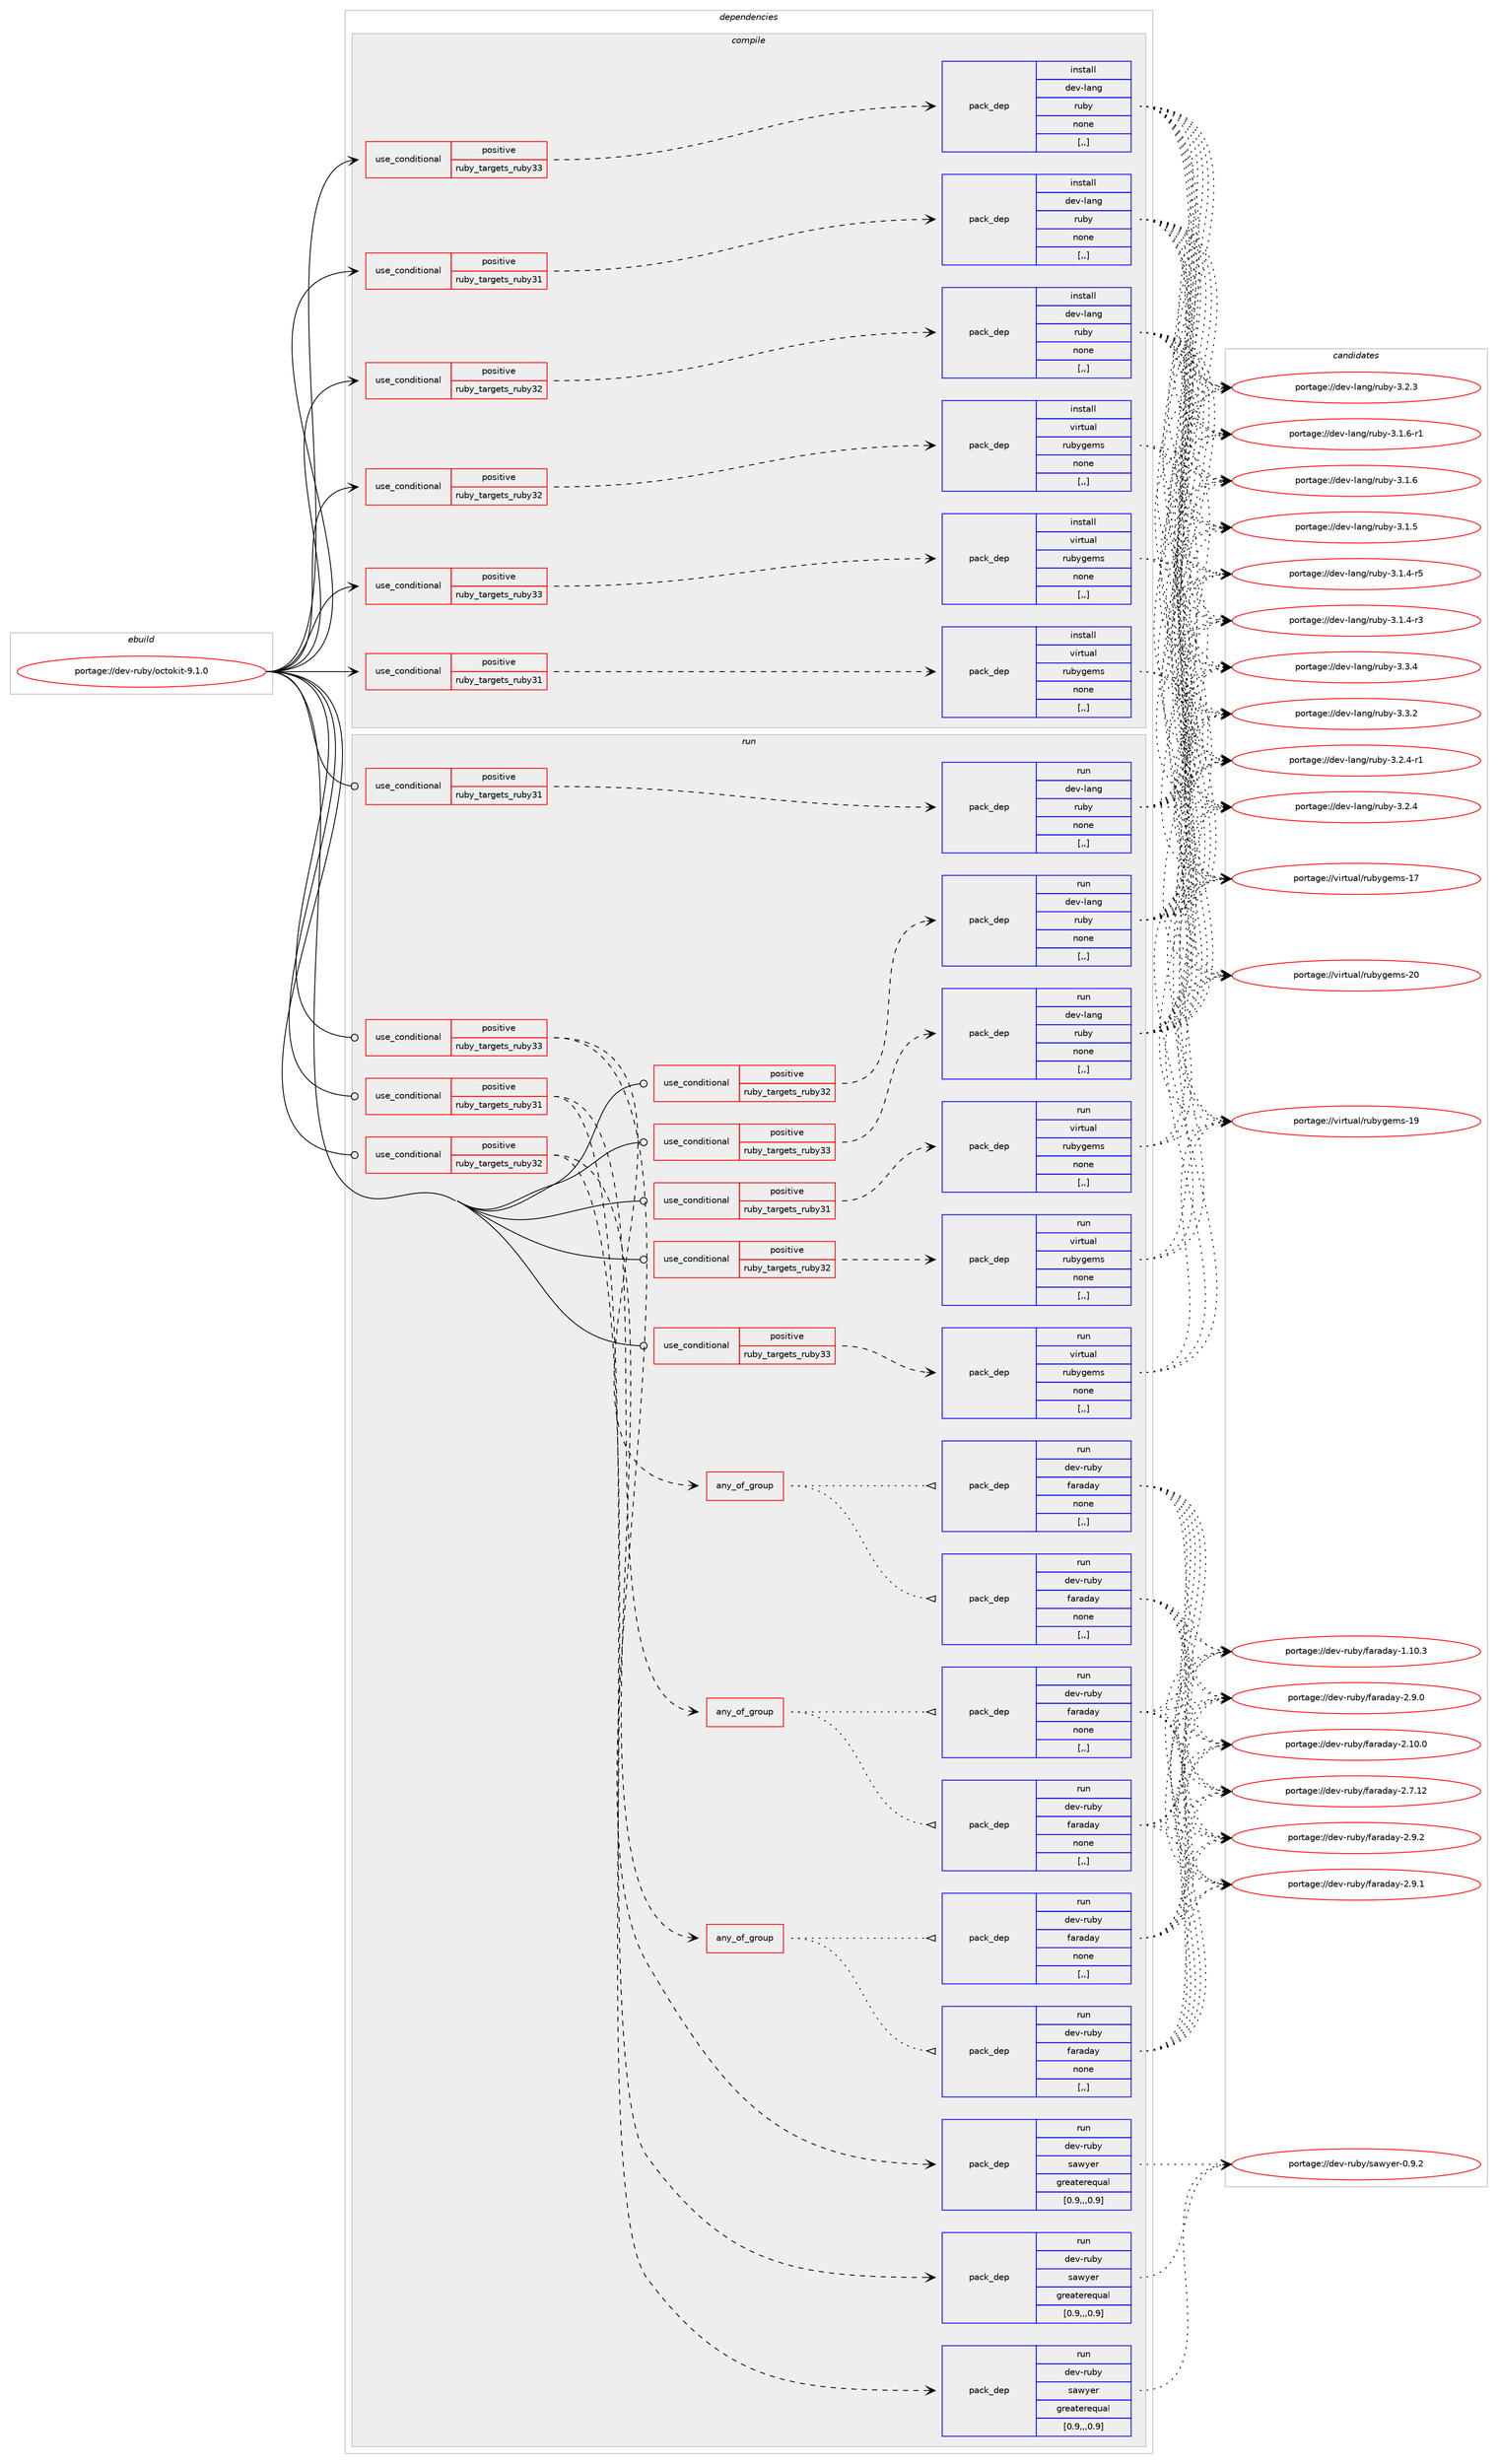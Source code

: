digraph prolog {

# *************
# Graph options
# *************

newrank=true;
concentrate=true;
compound=true;
graph [rankdir=LR,fontname=Helvetica,fontsize=10,ranksep=1.5];#, ranksep=2.5, nodesep=0.2];
edge  [arrowhead=vee];
node  [fontname=Helvetica,fontsize=10];

# **********
# The ebuild
# **********

subgraph cluster_leftcol {
color=gray;
label=<<i>ebuild</i>>;
id [label="portage://dev-ruby/octokit-9.1.0", color=red, width=4, href="../dev-ruby/octokit-9.1.0.svg"];
}

# ****************
# The dependencies
# ****************

subgraph cluster_midcol {
color=gray;
label=<<i>dependencies</i>>;
subgraph cluster_compile {
fillcolor="#eeeeee";
style=filled;
label=<<i>compile</i>>;
subgraph cond51924 {
dependency192653 [label=<<TABLE BORDER="0" CELLBORDER="1" CELLSPACING="0" CELLPADDING="4"><TR><TD ROWSPAN="3" CELLPADDING="10">use_conditional</TD></TR><TR><TD>positive</TD></TR><TR><TD>ruby_targets_ruby31</TD></TR></TABLE>>, shape=none, color=red];
subgraph pack139381 {
dependency192654 [label=<<TABLE BORDER="0" CELLBORDER="1" CELLSPACING="0" CELLPADDING="4" WIDTH="220"><TR><TD ROWSPAN="6" CELLPADDING="30">pack_dep</TD></TR><TR><TD WIDTH="110">install</TD></TR><TR><TD>dev-lang</TD></TR><TR><TD>ruby</TD></TR><TR><TD>none</TD></TR><TR><TD>[,,]</TD></TR></TABLE>>, shape=none, color=blue];
}
dependency192653:e -> dependency192654:w [weight=20,style="dashed",arrowhead="vee"];
}
id:e -> dependency192653:w [weight=20,style="solid",arrowhead="vee"];
subgraph cond51925 {
dependency192655 [label=<<TABLE BORDER="0" CELLBORDER="1" CELLSPACING="0" CELLPADDING="4"><TR><TD ROWSPAN="3" CELLPADDING="10">use_conditional</TD></TR><TR><TD>positive</TD></TR><TR><TD>ruby_targets_ruby31</TD></TR></TABLE>>, shape=none, color=red];
subgraph pack139382 {
dependency192656 [label=<<TABLE BORDER="0" CELLBORDER="1" CELLSPACING="0" CELLPADDING="4" WIDTH="220"><TR><TD ROWSPAN="6" CELLPADDING="30">pack_dep</TD></TR><TR><TD WIDTH="110">install</TD></TR><TR><TD>virtual</TD></TR><TR><TD>rubygems</TD></TR><TR><TD>none</TD></TR><TR><TD>[,,]</TD></TR></TABLE>>, shape=none, color=blue];
}
dependency192655:e -> dependency192656:w [weight=20,style="dashed",arrowhead="vee"];
}
id:e -> dependency192655:w [weight=20,style="solid",arrowhead="vee"];
subgraph cond51926 {
dependency192657 [label=<<TABLE BORDER="0" CELLBORDER="1" CELLSPACING="0" CELLPADDING="4"><TR><TD ROWSPAN="3" CELLPADDING="10">use_conditional</TD></TR><TR><TD>positive</TD></TR><TR><TD>ruby_targets_ruby32</TD></TR></TABLE>>, shape=none, color=red];
subgraph pack139383 {
dependency192658 [label=<<TABLE BORDER="0" CELLBORDER="1" CELLSPACING="0" CELLPADDING="4" WIDTH="220"><TR><TD ROWSPAN="6" CELLPADDING="30">pack_dep</TD></TR><TR><TD WIDTH="110">install</TD></TR><TR><TD>dev-lang</TD></TR><TR><TD>ruby</TD></TR><TR><TD>none</TD></TR><TR><TD>[,,]</TD></TR></TABLE>>, shape=none, color=blue];
}
dependency192657:e -> dependency192658:w [weight=20,style="dashed",arrowhead="vee"];
}
id:e -> dependency192657:w [weight=20,style="solid",arrowhead="vee"];
subgraph cond51927 {
dependency192659 [label=<<TABLE BORDER="0" CELLBORDER="1" CELLSPACING="0" CELLPADDING="4"><TR><TD ROWSPAN="3" CELLPADDING="10">use_conditional</TD></TR><TR><TD>positive</TD></TR><TR><TD>ruby_targets_ruby32</TD></TR></TABLE>>, shape=none, color=red];
subgraph pack139384 {
dependency192660 [label=<<TABLE BORDER="0" CELLBORDER="1" CELLSPACING="0" CELLPADDING="4" WIDTH="220"><TR><TD ROWSPAN="6" CELLPADDING="30">pack_dep</TD></TR><TR><TD WIDTH="110">install</TD></TR><TR><TD>virtual</TD></TR><TR><TD>rubygems</TD></TR><TR><TD>none</TD></TR><TR><TD>[,,]</TD></TR></TABLE>>, shape=none, color=blue];
}
dependency192659:e -> dependency192660:w [weight=20,style="dashed",arrowhead="vee"];
}
id:e -> dependency192659:w [weight=20,style="solid",arrowhead="vee"];
subgraph cond51928 {
dependency192661 [label=<<TABLE BORDER="0" CELLBORDER="1" CELLSPACING="0" CELLPADDING="4"><TR><TD ROWSPAN="3" CELLPADDING="10">use_conditional</TD></TR><TR><TD>positive</TD></TR><TR><TD>ruby_targets_ruby33</TD></TR></TABLE>>, shape=none, color=red];
subgraph pack139385 {
dependency192662 [label=<<TABLE BORDER="0" CELLBORDER="1" CELLSPACING="0" CELLPADDING="4" WIDTH="220"><TR><TD ROWSPAN="6" CELLPADDING="30">pack_dep</TD></TR><TR><TD WIDTH="110">install</TD></TR><TR><TD>dev-lang</TD></TR><TR><TD>ruby</TD></TR><TR><TD>none</TD></TR><TR><TD>[,,]</TD></TR></TABLE>>, shape=none, color=blue];
}
dependency192661:e -> dependency192662:w [weight=20,style="dashed",arrowhead="vee"];
}
id:e -> dependency192661:w [weight=20,style="solid",arrowhead="vee"];
subgraph cond51929 {
dependency192663 [label=<<TABLE BORDER="0" CELLBORDER="1" CELLSPACING="0" CELLPADDING="4"><TR><TD ROWSPAN="3" CELLPADDING="10">use_conditional</TD></TR><TR><TD>positive</TD></TR><TR><TD>ruby_targets_ruby33</TD></TR></TABLE>>, shape=none, color=red];
subgraph pack139386 {
dependency192664 [label=<<TABLE BORDER="0" CELLBORDER="1" CELLSPACING="0" CELLPADDING="4" WIDTH="220"><TR><TD ROWSPAN="6" CELLPADDING="30">pack_dep</TD></TR><TR><TD WIDTH="110">install</TD></TR><TR><TD>virtual</TD></TR><TR><TD>rubygems</TD></TR><TR><TD>none</TD></TR><TR><TD>[,,]</TD></TR></TABLE>>, shape=none, color=blue];
}
dependency192663:e -> dependency192664:w [weight=20,style="dashed",arrowhead="vee"];
}
id:e -> dependency192663:w [weight=20,style="solid",arrowhead="vee"];
}
subgraph cluster_compileandrun {
fillcolor="#eeeeee";
style=filled;
label=<<i>compile and run</i>>;
}
subgraph cluster_run {
fillcolor="#eeeeee";
style=filled;
label=<<i>run</i>>;
subgraph cond51930 {
dependency192665 [label=<<TABLE BORDER="0" CELLBORDER="1" CELLSPACING="0" CELLPADDING="4"><TR><TD ROWSPAN="3" CELLPADDING="10">use_conditional</TD></TR><TR><TD>positive</TD></TR><TR><TD>ruby_targets_ruby31</TD></TR></TABLE>>, shape=none, color=red];
subgraph any1198 {
dependency192666 [label=<<TABLE BORDER="0" CELLBORDER="1" CELLSPACING="0" CELLPADDING="4"><TR><TD CELLPADDING="10">any_of_group</TD></TR></TABLE>>, shape=none, color=red];subgraph pack139387 {
dependency192667 [label=<<TABLE BORDER="0" CELLBORDER="1" CELLSPACING="0" CELLPADDING="4" WIDTH="220"><TR><TD ROWSPAN="6" CELLPADDING="30">pack_dep</TD></TR><TR><TD WIDTH="110">run</TD></TR><TR><TD>dev-ruby</TD></TR><TR><TD>faraday</TD></TR><TR><TD>none</TD></TR><TR><TD>[,,]</TD></TR></TABLE>>, shape=none, color=blue];
}
dependency192666:e -> dependency192667:w [weight=20,style="dotted",arrowhead="oinv"];
subgraph pack139388 {
dependency192668 [label=<<TABLE BORDER="0" CELLBORDER="1" CELLSPACING="0" CELLPADDING="4" WIDTH="220"><TR><TD ROWSPAN="6" CELLPADDING="30">pack_dep</TD></TR><TR><TD WIDTH="110">run</TD></TR><TR><TD>dev-ruby</TD></TR><TR><TD>faraday</TD></TR><TR><TD>none</TD></TR><TR><TD>[,,]</TD></TR></TABLE>>, shape=none, color=blue];
}
dependency192666:e -> dependency192668:w [weight=20,style="dotted",arrowhead="oinv"];
}
dependency192665:e -> dependency192666:w [weight=20,style="dashed",arrowhead="vee"];
subgraph pack139389 {
dependency192669 [label=<<TABLE BORDER="0" CELLBORDER="1" CELLSPACING="0" CELLPADDING="4" WIDTH="220"><TR><TD ROWSPAN="6" CELLPADDING="30">pack_dep</TD></TR><TR><TD WIDTH="110">run</TD></TR><TR><TD>dev-ruby</TD></TR><TR><TD>sawyer</TD></TR><TR><TD>greaterequal</TD></TR><TR><TD>[0.9,,,0.9]</TD></TR></TABLE>>, shape=none, color=blue];
}
dependency192665:e -> dependency192669:w [weight=20,style="dashed",arrowhead="vee"];
}
id:e -> dependency192665:w [weight=20,style="solid",arrowhead="odot"];
subgraph cond51931 {
dependency192670 [label=<<TABLE BORDER="0" CELLBORDER="1" CELLSPACING="0" CELLPADDING="4"><TR><TD ROWSPAN="3" CELLPADDING="10">use_conditional</TD></TR><TR><TD>positive</TD></TR><TR><TD>ruby_targets_ruby31</TD></TR></TABLE>>, shape=none, color=red];
subgraph pack139390 {
dependency192671 [label=<<TABLE BORDER="0" CELLBORDER="1" CELLSPACING="0" CELLPADDING="4" WIDTH="220"><TR><TD ROWSPAN="6" CELLPADDING="30">pack_dep</TD></TR><TR><TD WIDTH="110">run</TD></TR><TR><TD>dev-lang</TD></TR><TR><TD>ruby</TD></TR><TR><TD>none</TD></TR><TR><TD>[,,]</TD></TR></TABLE>>, shape=none, color=blue];
}
dependency192670:e -> dependency192671:w [weight=20,style="dashed",arrowhead="vee"];
}
id:e -> dependency192670:w [weight=20,style="solid",arrowhead="odot"];
subgraph cond51932 {
dependency192672 [label=<<TABLE BORDER="0" CELLBORDER="1" CELLSPACING="0" CELLPADDING="4"><TR><TD ROWSPAN="3" CELLPADDING="10">use_conditional</TD></TR><TR><TD>positive</TD></TR><TR><TD>ruby_targets_ruby31</TD></TR></TABLE>>, shape=none, color=red];
subgraph pack139391 {
dependency192673 [label=<<TABLE BORDER="0" CELLBORDER="1" CELLSPACING="0" CELLPADDING="4" WIDTH="220"><TR><TD ROWSPAN="6" CELLPADDING="30">pack_dep</TD></TR><TR><TD WIDTH="110">run</TD></TR><TR><TD>virtual</TD></TR><TR><TD>rubygems</TD></TR><TR><TD>none</TD></TR><TR><TD>[,,]</TD></TR></TABLE>>, shape=none, color=blue];
}
dependency192672:e -> dependency192673:w [weight=20,style="dashed",arrowhead="vee"];
}
id:e -> dependency192672:w [weight=20,style="solid",arrowhead="odot"];
subgraph cond51933 {
dependency192674 [label=<<TABLE BORDER="0" CELLBORDER="1" CELLSPACING="0" CELLPADDING="4"><TR><TD ROWSPAN="3" CELLPADDING="10">use_conditional</TD></TR><TR><TD>positive</TD></TR><TR><TD>ruby_targets_ruby32</TD></TR></TABLE>>, shape=none, color=red];
subgraph any1199 {
dependency192675 [label=<<TABLE BORDER="0" CELLBORDER="1" CELLSPACING="0" CELLPADDING="4"><TR><TD CELLPADDING="10">any_of_group</TD></TR></TABLE>>, shape=none, color=red];subgraph pack139392 {
dependency192676 [label=<<TABLE BORDER="0" CELLBORDER="1" CELLSPACING="0" CELLPADDING="4" WIDTH="220"><TR><TD ROWSPAN="6" CELLPADDING="30">pack_dep</TD></TR><TR><TD WIDTH="110">run</TD></TR><TR><TD>dev-ruby</TD></TR><TR><TD>faraday</TD></TR><TR><TD>none</TD></TR><TR><TD>[,,]</TD></TR></TABLE>>, shape=none, color=blue];
}
dependency192675:e -> dependency192676:w [weight=20,style="dotted",arrowhead="oinv"];
subgraph pack139393 {
dependency192677 [label=<<TABLE BORDER="0" CELLBORDER="1" CELLSPACING="0" CELLPADDING="4" WIDTH="220"><TR><TD ROWSPAN="6" CELLPADDING="30">pack_dep</TD></TR><TR><TD WIDTH="110">run</TD></TR><TR><TD>dev-ruby</TD></TR><TR><TD>faraday</TD></TR><TR><TD>none</TD></TR><TR><TD>[,,]</TD></TR></TABLE>>, shape=none, color=blue];
}
dependency192675:e -> dependency192677:w [weight=20,style="dotted",arrowhead="oinv"];
}
dependency192674:e -> dependency192675:w [weight=20,style="dashed",arrowhead="vee"];
subgraph pack139394 {
dependency192678 [label=<<TABLE BORDER="0" CELLBORDER="1" CELLSPACING="0" CELLPADDING="4" WIDTH="220"><TR><TD ROWSPAN="6" CELLPADDING="30">pack_dep</TD></TR><TR><TD WIDTH="110">run</TD></TR><TR><TD>dev-ruby</TD></TR><TR><TD>sawyer</TD></TR><TR><TD>greaterequal</TD></TR><TR><TD>[0.9,,,0.9]</TD></TR></TABLE>>, shape=none, color=blue];
}
dependency192674:e -> dependency192678:w [weight=20,style="dashed",arrowhead="vee"];
}
id:e -> dependency192674:w [weight=20,style="solid",arrowhead="odot"];
subgraph cond51934 {
dependency192679 [label=<<TABLE BORDER="0" CELLBORDER="1" CELLSPACING="0" CELLPADDING="4"><TR><TD ROWSPAN="3" CELLPADDING="10">use_conditional</TD></TR><TR><TD>positive</TD></TR><TR><TD>ruby_targets_ruby32</TD></TR></TABLE>>, shape=none, color=red];
subgraph pack139395 {
dependency192680 [label=<<TABLE BORDER="0" CELLBORDER="1" CELLSPACING="0" CELLPADDING="4" WIDTH="220"><TR><TD ROWSPAN="6" CELLPADDING="30">pack_dep</TD></TR><TR><TD WIDTH="110">run</TD></TR><TR><TD>dev-lang</TD></TR><TR><TD>ruby</TD></TR><TR><TD>none</TD></TR><TR><TD>[,,]</TD></TR></TABLE>>, shape=none, color=blue];
}
dependency192679:e -> dependency192680:w [weight=20,style="dashed",arrowhead="vee"];
}
id:e -> dependency192679:w [weight=20,style="solid",arrowhead="odot"];
subgraph cond51935 {
dependency192681 [label=<<TABLE BORDER="0" CELLBORDER="1" CELLSPACING="0" CELLPADDING="4"><TR><TD ROWSPAN="3" CELLPADDING="10">use_conditional</TD></TR><TR><TD>positive</TD></TR><TR><TD>ruby_targets_ruby32</TD></TR></TABLE>>, shape=none, color=red];
subgraph pack139396 {
dependency192682 [label=<<TABLE BORDER="0" CELLBORDER="1" CELLSPACING="0" CELLPADDING="4" WIDTH="220"><TR><TD ROWSPAN="6" CELLPADDING="30">pack_dep</TD></TR><TR><TD WIDTH="110">run</TD></TR><TR><TD>virtual</TD></TR><TR><TD>rubygems</TD></TR><TR><TD>none</TD></TR><TR><TD>[,,]</TD></TR></TABLE>>, shape=none, color=blue];
}
dependency192681:e -> dependency192682:w [weight=20,style="dashed",arrowhead="vee"];
}
id:e -> dependency192681:w [weight=20,style="solid",arrowhead="odot"];
subgraph cond51936 {
dependency192683 [label=<<TABLE BORDER="0" CELLBORDER="1" CELLSPACING="0" CELLPADDING="4"><TR><TD ROWSPAN="3" CELLPADDING="10">use_conditional</TD></TR><TR><TD>positive</TD></TR><TR><TD>ruby_targets_ruby33</TD></TR></TABLE>>, shape=none, color=red];
subgraph any1200 {
dependency192684 [label=<<TABLE BORDER="0" CELLBORDER="1" CELLSPACING="0" CELLPADDING="4"><TR><TD CELLPADDING="10">any_of_group</TD></TR></TABLE>>, shape=none, color=red];subgraph pack139397 {
dependency192685 [label=<<TABLE BORDER="0" CELLBORDER="1" CELLSPACING="0" CELLPADDING="4" WIDTH="220"><TR><TD ROWSPAN="6" CELLPADDING="30">pack_dep</TD></TR><TR><TD WIDTH="110">run</TD></TR><TR><TD>dev-ruby</TD></TR><TR><TD>faraday</TD></TR><TR><TD>none</TD></TR><TR><TD>[,,]</TD></TR></TABLE>>, shape=none, color=blue];
}
dependency192684:e -> dependency192685:w [weight=20,style="dotted",arrowhead="oinv"];
subgraph pack139398 {
dependency192686 [label=<<TABLE BORDER="0" CELLBORDER="1" CELLSPACING="0" CELLPADDING="4" WIDTH="220"><TR><TD ROWSPAN="6" CELLPADDING="30">pack_dep</TD></TR><TR><TD WIDTH="110">run</TD></TR><TR><TD>dev-ruby</TD></TR><TR><TD>faraday</TD></TR><TR><TD>none</TD></TR><TR><TD>[,,]</TD></TR></TABLE>>, shape=none, color=blue];
}
dependency192684:e -> dependency192686:w [weight=20,style="dotted",arrowhead="oinv"];
}
dependency192683:e -> dependency192684:w [weight=20,style="dashed",arrowhead="vee"];
subgraph pack139399 {
dependency192687 [label=<<TABLE BORDER="0" CELLBORDER="1" CELLSPACING="0" CELLPADDING="4" WIDTH="220"><TR><TD ROWSPAN="6" CELLPADDING="30">pack_dep</TD></TR><TR><TD WIDTH="110">run</TD></TR><TR><TD>dev-ruby</TD></TR><TR><TD>sawyer</TD></TR><TR><TD>greaterequal</TD></TR><TR><TD>[0.9,,,0.9]</TD></TR></TABLE>>, shape=none, color=blue];
}
dependency192683:e -> dependency192687:w [weight=20,style="dashed",arrowhead="vee"];
}
id:e -> dependency192683:w [weight=20,style="solid",arrowhead="odot"];
subgraph cond51937 {
dependency192688 [label=<<TABLE BORDER="0" CELLBORDER="1" CELLSPACING="0" CELLPADDING="4"><TR><TD ROWSPAN="3" CELLPADDING="10">use_conditional</TD></TR><TR><TD>positive</TD></TR><TR><TD>ruby_targets_ruby33</TD></TR></TABLE>>, shape=none, color=red];
subgraph pack139400 {
dependency192689 [label=<<TABLE BORDER="0" CELLBORDER="1" CELLSPACING="0" CELLPADDING="4" WIDTH="220"><TR><TD ROWSPAN="6" CELLPADDING="30">pack_dep</TD></TR><TR><TD WIDTH="110">run</TD></TR><TR><TD>dev-lang</TD></TR><TR><TD>ruby</TD></TR><TR><TD>none</TD></TR><TR><TD>[,,]</TD></TR></TABLE>>, shape=none, color=blue];
}
dependency192688:e -> dependency192689:w [weight=20,style="dashed",arrowhead="vee"];
}
id:e -> dependency192688:w [weight=20,style="solid",arrowhead="odot"];
subgraph cond51938 {
dependency192690 [label=<<TABLE BORDER="0" CELLBORDER="1" CELLSPACING="0" CELLPADDING="4"><TR><TD ROWSPAN="3" CELLPADDING="10">use_conditional</TD></TR><TR><TD>positive</TD></TR><TR><TD>ruby_targets_ruby33</TD></TR></TABLE>>, shape=none, color=red];
subgraph pack139401 {
dependency192691 [label=<<TABLE BORDER="0" CELLBORDER="1" CELLSPACING="0" CELLPADDING="4" WIDTH="220"><TR><TD ROWSPAN="6" CELLPADDING="30">pack_dep</TD></TR><TR><TD WIDTH="110">run</TD></TR><TR><TD>virtual</TD></TR><TR><TD>rubygems</TD></TR><TR><TD>none</TD></TR><TR><TD>[,,]</TD></TR></TABLE>>, shape=none, color=blue];
}
dependency192690:e -> dependency192691:w [weight=20,style="dashed",arrowhead="vee"];
}
id:e -> dependency192690:w [weight=20,style="solid",arrowhead="odot"];
}
}

# **************
# The candidates
# **************

subgraph cluster_choices {
rank=same;
color=gray;
label=<<i>candidates</i>>;

subgraph choice139381 {
color=black;
nodesep=1;
choice10010111845108971101034711411798121455146514652 [label="portage://dev-lang/ruby-3.3.4", color=red, width=4,href="../dev-lang/ruby-3.3.4.svg"];
choice10010111845108971101034711411798121455146514650 [label="portage://dev-lang/ruby-3.3.2", color=red, width=4,href="../dev-lang/ruby-3.3.2.svg"];
choice100101118451089711010347114117981214551465046524511449 [label="portage://dev-lang/ruby-3.2.4-r1", color=red, width=4,href="../dev-lang/ruby-3.2.4-r1.svg"];
choice10010111845108971101034711411798121455146504652 [label="portage://dev-lang/ruby-3.2.4", color=red, width=4,href="../dev-lang/ruby-3.2.4.svg"];
choice10010111845108971101034711411798121455146504651 [label="portage://dev-lang/ruby-3.2.3", color=red, width=4,href="../dev-lang/ruby-3.2.3.svg"];
choice100101118451089711010347114117981214551464946544511449 [label="portage://dev-lang/ruby-3.1.6-r1", color=red, width=4,href="../dev-lang/ruby-3.1.6-r1.svg"];
choice10010111845108971101034711411798121455146494654 [label="portage://dev-lang/ruby-3.1.6", color=red, width=4,href="../dev-lang/ruby-3.1.6.svg"];
choice10010111845108971101034711411798121455146494653 [label="portage://dev-lang/ruby-3.1.5", color=red, width=4,href="../dev-lang/ruby-3.1.5.svg"];
choice100101118451089711010347114117981214551464946524511453 [label="portage://dev-lang/ruby-3.1.4-r5", color=red, width=4,href="../dev-lang/ruby-3.1.4-r5.svg"];
choice100101118451089711010347114117981214551464946524511451 [label="portage://dev-lang/ruby-3.1.4-r3", color=red, width=4,href="../dev-lang/ruby-3.1.4-r3.svg"];
dependency192654:e -> choice10010111845108971101034711411798121455146514652:w [style=dotted,weight="100"];
dependency192654:e -> choice10010111845108971101034711411798121455146514650:w [style=dotted,weight="100"];
dependency192654:e -> choice100101118451089711010347114117981214551465046524511449:w [style=dotted,weight="100"];
dependency192654:e -> choice10010111845108971101034711411798121455146504652:w [style=dotted,weight="100"];
dependency192654:e -> choice10010111845108971101034711411798121455146504651:w [style=dotted,weight="100"];
dependency192654:e -> choice100101118451089711010347114117981214551464946544511449:w [style=dotted,weight="100"];
dependency192654:e -> choice10010111845108971101034711411798121455146494654:w [style=dotted,weight="100"];
dependency192654:e -> choice10010111845108971101034711411798121455146494653:w [style=dotted,weight="100"];
dependency192654:e -> choice100101118451089711010347114117981214551464946524511453:w [style=dotted,weight="100"];
dependency192654:e -> choice100101118451089711010347114117981214551464946524511451:w [style=dotted,weight="100"];
}
subgraph choice139382 {
color=black;
nodesep=1;
choice118105114116117971084711411798121103101109115455048 [label="portage://virtual/rubygems-20", color=red, width=4,href="../virtual/rubygems-20.svg"];
choice118105114116117971084711411798121103101109115454957 [label="portage://virtual/rubygems-19", color=red, width=4,href="../virtual/rubygems-19.svg"];
choice118105114116117971084711411798121103101109115454955 [label="portage://virtual/rubygems-17", color=red, width=4,href="../virtual/rubygems-17.svg"];
dependency192656:e -> choice118105114116117971084711411798121103101109115455048:w [style=dotted,weight="100"];
dependency192656:e -> choice118105114116117971084711411798121103101109115454957:w [style=dotted,weight="100"];
dependency192656:e -> choice118105114116117971084711411798121103101109115454955:w [style=dotted,weight="100"];
}
subgraph choice139383 {
color=black;
nodesep=1;
choice10010111845108971101034711411798121455146514652 [label="portage://dev-lang/ruby-3.3.4", color=red, width=4,href="../dev-lang/ruby-3.3.4.svg"];
choice10010111845108971101034711411798121455146514650 [label="portage://dev-lang/ruby-3.3.2", color=red, width=4,href="../dev-lang/ruby-3.3.2.svg"];
choice100101118451089711010347114117981214551465046524511449 [label="portage://dev-lang/ruby-3.2.4-r1", color=red, width=4,href="../dev-lang/ruby-3.2.4-r1.svg"];
choice10010111845108971101034711411798121455146504652 [label="portage://dev-lang/ruby-3.2.4", color=red, width=4,href="../dev-lang/ruby-3.2.4.svg"];
choice10010111845108971101034711411798121455146504651 [label="portage://dev-lang/ruby-3.2.3", color=red, width=4,href="../dev-lang/ruby-3.2.3.svg"];
choice100101118451089711010347114117981214551464946544511449 [label="portage://dev-lang/ruby-3.1.6-r1", color=red, width=4,href="../dev-lang/ruby-3.1.6-r1.svg"];
choice10010111845108971101034711411798121455146494654 [label="portage://dev-lang/ruby-3.1.6", color=red, width=4,href="../dev-lang/ruby-3.1.6.svg"];
choice10010111845108971101034711411798121455146494653 [label="portage://dev-lang/ruby-3.1.5", color=red, width=4,href="../dev-lang/ruby-3.1.5.svg"];
choice100101118451089711010347114117981214551464946524511453 [label="portage://dev-lang/ruby-3.1.4-r5", color=red, width=4,href="../dev-lang/ruby-3.1.4-r5.svg"];
choice100101118451089711010347114117981214551464946524511451 [label="portage://dev-lang/ruby-3.1.4-r3", color=red, width=4,href="../dev-lang/ruby-3.1.4-r3.svg"];
dependency192658:e -> choice10010111845108971101034711411798121455146514652:w [style=dotted,weight="100"];
dependency192658:e -> choice10010111845108971101034711411798121455146514650:w [style=dotted,weight="100"];
dependency192658:e -> choice100101118451089711010347114117981214551465046524511449:w [style=dotted,weight="100"];
dependency192658:e -> choice10010111845108971101034711411798121455146504652:w [style=dotted,weight="100"];
dependency192658:e -> choice10010111845108971101034711411798121455146504651:w [style=dotted,weight="100"];
dependency192658:e -> choice100101118451089711010347114117981214551464946544511449:w [style=dotted,weight="100"];
dependency192658:e -> choice10010111845108971101034711411798121455146494654:w [style=dotted,weight="100"];
dependency192658:e -> choice10010111845108971101034711411798121455146494653:w [style=dotted,weight="100"];
dependency192658:e -> choice100101118451089711010347114117981214551464946524511453:w [style=dotted,weight="100"];
dependency192658:e -> choice100101118451089711010347114117981214551464946524511451:w [style=dotted,weight="100"];
}
subgraph choice139384 {
color=black;
nodesep=1;
choice118105114116117971084711411798121103101109115455048 [label="portage://virtual/rubygems-20", color=red, width=4,href="../virtual/rubygems-20.svg"];
choice118105114116117971084711411798121103101109115454957 [label="portage://virtual/rubygems-19", color=red, width=4,href="../virtual/rubygems-19.svg"];
choice118105114116117971084711411798121103101109115454955 [label="portage://virtual/rubygems-17", color=red, width=4,href="../virtual/rubygems-17.svg"];
dependency192660:e -> choice118105114116117971084711411798121103101109115455048:w [style=dotted,weight="100"];
dependency192660:e -> choice118105114116117971084711411798121103101109115454957:w [style=dotted,weight="100"];
dependency192660:e -> choice118105114116117971084711411798121103101109115454955:w [style=dotted,weight="100"];
}
subgraph choice139385 {
color=black;
nodesep=1;
choice10010111845108971101034711411798121455146514652 [label="portage://dev-lang/ruby-3.3.4", color=red, width=4,href="../dev-lang/ruby-3.3.4.svg"];
choice10010111845108971101034711411798121455146514650 [label="portage://dev-lang/ruby-3.3.2", color=red, width=4,href="../dev-lang/ruby-3.3.2.svg"];
choice100101118451089711010347114117981214551465046524511449 [label="portage://dev-lang/ruby-3.2.4-r1", color=red, width=4,href="../dev-lang/ruby-3.2.4-r1.svg"];
choice10010111845108971101034711411798121455146504652 [label="portage://dev-lang/ruby-3.2.4", color=red, width=4,href="../dev-lang/ruby-3.2.4.svg"];
choice10010111845108971101034711411798121455146504651 [label="portage://dev-lang/ruby-3.2.3", color=red, width=4,href="../dev-lang/ruby-3.2.3.svg"];
choice100101118451089711010347114117981214551464946544511449 [label="portage://dev-lang/ruby-3.1.6-r1", color=red, width=4,href="../dev-lang/ruby-3.1.6-r1.svg"];
choice10010111845108971101034711411798121455146494654 [label="portage://dev-lang/ruby-3.1.6", color=red, width=4,href="../dev-lang/ruby-3.1.6.svg"];
choice10010111845108971101034711411798121455146494653 [label="portage://dev-lang/ruby-3.1.5", color=red, width=4,href="../dev-lang/ruby-3.1.5.svg"];
choice100101118451089711010347114117981214551464946524511453 [label="portage://dev-lang/ruby-3.1.4-r5", color=red, width=4,href="../dev-lang/ruby-3.1.4-r5.svg"];
choice100101118451089711010347114117981214551464946524511451 [label="portage://dev-lang/ruby-3.1.4-r3", color=red, width=4,href="../dev-lang/ruby-3.1.4-r3.svg"];
dependency192662:e -> choice10010111845108971101034711411798121455146514652:w [style=dotted,weight="100"];
dependency192662:e -> choice10010111845108971101034711411798121455146514650:w [style=dotted,weight="100"];
dependency192662:e -> choice100101118451089711010347114117981214551465046524511449:w [style=dotted,weight="100"];
dependency192662:e -> choice10010111845108971101034711411798121455146504652:w [style=dotted,weight="100"];
dependency192662:e -> choice10010111845108971101034711411798121455146504651:w [style=dotted,weight="100"];
dependency192662:e -> choice100101118451089711010347114117981214551464946544511449:w [style=dotted,weight="100"];
dependency192662:e -> choice10010111845108971101034711411798121455146494654:w [style=dotted,weight="100"];
dependency192662:e -> choice10010111845108971101034711411798121455146494653:w [style=dotted,weight="100"];
dependency192662:e -> choice100101118451089711010347114117981214551464946524511453:w [style=dotted,weight="100"];
dependency192662:e -> choice100101118451089711010347114117981214551464946524511451:w [style=dotted,weight="100"];
}
subgraph choice139386 {
color=black;
nodesep=1;
choice118105114116117971084711411798121103101109115455048 [label="portage://virtual/rubygems-20", color=red, width=4,href="../virtual/rubygems-20.svg"];
choice118105114116117971084711411798121103101109115454957 [label="portage://virtual/rubygems-19", color=red, width=4,href="../virtual/rubygems-19.svg"];
choice118105114116117971084711411798121103101109115454955 [label="portage://virtual/rubygems-17", color=red, width=4,href="../virtual/rubygems-17.svg"];
dependency192664:e -> choice118105114116117971084711411798121103101109115455048:w [style=dotted,weight="100"];
dependency192664:e -> choice118105114116117971084711411798121103101109115454957:w [style=dotted,weight="100"];
dependency192664:e -> choice118105114116117971084711411798121103101109115454955:w [style=dotted,weight="100"];
}
subgraph choice139387 {
color=black;
nodesep=1;
choice10010111845114117981214710297114971009712145504649484648 [label="portage://dev-ruby/faraday-2.10.0", color=red, width=4,href="../dev-ruby/faraday-2.10.0.svg"];
choice100101118451141179812147102971149710097121455046574650 [label="portage://dev-ruby/faraday-2.9.2", color=red, width=4,href="../dev-ruby/faraday-2.9.2.svg"];
choice100101118451141179812147102971149710097121455046574649 [label="portage://dev-ruby/faraday-2.9.1", color=red, width=4,href="../dev-ruby/faraday-2.9.1.svg"];
choice100101118451141179812147102971149710097121455046574648 [label="portage://dev-ruby/faraday-2.9.0", color=red, width=4,href="../dev-ruby/faraday-2.9.0.svg"];
choice10010111845114117981214710297114971009712145504655464950 [label="portage://dev-ruby/faraday-2.7.12", color=red, width=4,href="../dev-ruby/faraday-2.7.12.svg"];
choice10010111845114117981214710297114971009712145494649484651 [label="portage://dev-ruby/faraday-1.10.3", color=red, width=4,href="../dev-ruby/faraday-1.10.3.svg"];
dependency192667:e -> choice10010111845114117981214710297114971009712145504649484648:w [style=dotted,weight="100"];
dependency192667:e -> choice100101118451141179812147102971149710097121455046574650:w [style=dotted,weight="100"];
dependency192667:e -> choice100101118451141179812147102971149710097121455046574649:w [style=dotted,weight="100"];
dependency192667:e -> choice100101118451141179812147102971149710097121455046574648:w [style=dotted,weight="100"];
dependency192667:e -> choice10010111845114117981214710297114971009712145504655464950:w [style=dotted,weight="100"];
dependency192667:e -> choice10010111845114117981214710297114971009712145494649484651:w [style=dotted,weight="100"];
}
subgraph choice139388 {
color=black;
nodesep=1;
choice10010111845114117981214710297114971009712145504649484648 [label="portage://dev-ruby/faraday-2.10.0", color=red, width=4,href="../dev-ruby/faraday-2.10.0.svg"];
choice100101118451141179812147102971149710097121455046574650 [label="portage://dev-ruby/faraday-2.9.2", color=red, width=4,href="../dev-ruby/faraday-2.9.2.svg"];
choice100101118451141179812147102971149710097121455046574649 [label="portage://dev-ruby/faraday-2.9.1", color=red, width=4,href="../dev-ruby/faraday-2.9.1.svg"];
choice100101118451141179812147102971149710097121455046574648 [label="portage://dev-ruby/faraday-2.9.0", color=red, width=4,href="../dev-ruby/faraday-2.9.0.svg"];
choice10010111845114117981214710297114971009712145504655464950 [label="portage://dev-ruby/faraday-2.7.12", color=red, width=4,href="../dev-ruby/faraday-2.7.12.svg"];
choice10010111845114117981214710297114971009712145494649484651 [label="portage://dev-ruby/faraday-1.10.3", color=red, width=4,href="../dev-ruby/faraday-1.10.3.svg"];
dependency192668:e -> choice10010111845114117981214710297114971009712145504649484648:w [style=dotted,weight="100"];
dependency192668:e -> choice100101118451141179812147102971149710097121455046574650:w [style=dotted,weight="100"];
dependency192668:e -> choice100101118451141179812147102971149710097121455046574649:w [style=dotted,weight="100"];
dependency192668:e -> choice100101118451141179812147102971149710097121455046574648:w [style=dotted,weight="100"];
dependency192668:e -> choice10010111845114117981214710297114971009712145504655464950:w [style=dotted,weight="100"];
dependency192668:e -> choice10010111845114117981214710297114971009712145494649484651:w [style=dotted,weight="100"];
}
subgraph choice139389 {
color=black;
nodesep=1;
choice10010111845114117981214711597119121101114454846574650 [label="portage://dev-ruby/sawyer-0.9.2", color=red, width=4,href="../dev-ruby/sawyer-0.9.2.svg"];
dependency192669:e -> choice10010111845114117981214711597119121101114454846574650:w [style=dotted,weight="100"];
}
subgraph choice139390 {
color=black;
nodesep=1;
choice10010111845108971101034711411798121455146514652 [label="portage://dev-lang/ruby-3.3.4", color=red, width=4,href="../dev-lang/ruby-3.3.4.svg"];
choice10010111845108971101034711411798121455146514650 [label="portage://dev-lang/ruby-3.3.2", color=red, width=4,href="../dev-lang/ruby-3.3.2.svg"];
choice100101118451089711010347114117981214551465046524511449 [label="portage://dev-lang/ruby-3.2.4-r1", color=red, width=4,href="../dev-lang/ruby-3.2.4-r1.svg"];
choice10010111845108971101034711411798121455146504652 [label="portage://dev-lang/ruby-3.2.4", color=red, width=4,href="../dev-lang/ruby-3.2.4.svg"];
choice10010111845108971101034711411798121455146504651 [label="portage://dev-lang/ruby-3.2.3", color=red, width=4,href="../dev-lang/ruby-3.2.3.svg"];
choice100101118451089711010347114117981214551464946544511449 [label="portage://dev-lang/ruby-3.1.6-r1", color=red, width=4,href="../dev-lang/ruby-3.1.6-r1.svg"];
choice10010111845108971101034711411798121455146494654 [label="portage://dev-lang/ruby-3.1.6", color=red, width=4,href="../dev-lang/ruby-3.1.6.svg"];
choice10010111845108971101034711411798121455146494653 [label="portage://dev-lang/ruby-3.1.5", color=red, width=4,href="../dev-lang/ruby-3.1.5.svg"];
choice100101118451089711010347114117981214551464946524511453 [label="portage://dev-lang/ruby-3.1.4-r5", color=red, width=4,href="../dev-lang/ruby-3.1.4-r5.svg"];
choice100101118451089711010347114117981214551464946524511451 [label="portage://dev-lang/ruby-3.1.4-r3", color=red, width=4,href="../dev-lang/ruby-3.1.4-r3.svg"];
dependency192671:e -> choice10010111845108971101034711411798121455146514652:w [style=dotted,weight="100"];
dependency192671:e -> choice10010111845108971101034711411798121455146514650:w [style=dotted,weight="100"];
dependency192671:e -> choice100101118451089711010347114117981214551465046524511449:w [style=dotted,weight="100"];
dependency192671:e -> choice10010111845108971101034711411798121455146504652:w [style=dotted,weight="100"];
dependency192671:e -> choice10010111845108971101034711411798121455146504651:w [style=dotted,weight="100"];
dependency192671:e -> choice100101118451089711010347114117981214551464946544511449:w [style=dotted,weight="100"];
dependency192671:e -> choice10010111845108971101034711411798121455146494654:w [style=dotted,weight="100"];
dependency192671:e -> choice10010111845108971101034711411798121455146494653:w [style=dotted,weight="100"];
dependency192671:e -> choice100101118451089711010347114117981214551464946524511453:w [style=dotted,weight="100"];
dependency192671:e -> choice100101118451089711010347114117981214551464946524511451:w [style=dotted,weight="100"];
}
subgraph choice139391 {
color=black;
nodesep=1;
choice118105114116117971084711411798121103101109115455048 [label="portage://virtual/rubygems-20", color=red, width=4,href="../virtual/rubygems-20.svg"];
choice118105114116117971084711411798121103101109115454957 [label="portage://virtual/rubygems-19", color=red, width=4,href="../virtual/rubygems-19.svg"];
choice118105114116117971084711411798121103101109115454955 [label="portage://virtual/rubygems-17", color=red, width=4,href="../virtual/rubygems-17.svg"];
dependency192673:e -> choice118105114116117971084711411798121103101109115455048:w [style=dotted,weight="100"];
dependency192673:e -> choice118105114116117971084711411798121103101109115454957:w [style=dotted,weight="100"];
dependency192673:e -> choice118105114116117971084711411798121103101109115454955:w [style=dotted,weight="100"];
}
subgraph choice139392 {
color=black;
nodesep=1;
choice10010111845114117981214710297114971009712145504649484648 [label="portage://dev-ruby/faraday-2.10.0", color=red, width=4,href="../dev-ruby/faraday-2.10.0.svg"];
choice100101118451141179812147102971149710097121455046574650 [label="portage://dev-ruby/faraday-2.9.2", color=red, width=4,href="../dev-ruby/faraday-2.9.2.svg"];
choice100101118451141179812147102971149710097121455046574649 [label="portage://dev-ruby/faraday-2.9.1", color=red, width=4,href="../dev-ruby/faraday-2.9.1.svg"];
choice100101118451141179812147102971149710097121455046574648 [label="portage://dev-ruby/faraday-2.9.0", color=red, width=4,href="../dev-ruby/faraday-2.9.0.svg"];
choice10010111845114117981214710297114971009712145504655464950 [label="portage://dev-ruby/faraday-2.7.12", color=red, width=4,href="../dev-ruby/faraday-2.7.12.svg"];
choice10010111845114117981214710297114971009712145494649484651 [label="portage://dev-ruby/faraday-1.10.3", color=red, width=4,href="../dev-ruby/faraday-1.10.3.svg"];
dependency192676:e -> choice10010111845114117981214710297114971009712145504649484648:w [style=dotted,weight="100"];
dependency192676:e -> choice100101118451141179812147102971149710097121455046574650:w [style=dotted,weight="100"];
dependency192676:e -> choice100101118451141179812147102971149710097121455046574649:w [style=dotted,weight="100"];
dependency192676:e -> choice100101118451141179812147102971149710097121455046574648:w [style=dotted,weight="100"];
dependency192676:e -> choice10010111845114117981214710297114971009712145504655464950:w [style=dotted,weight="100"];
dependency192676:e -> choice10010111845114117981214710297114971009712145494649484651:w [style=dotted,weight="100"];
}
subgraph choice139393 {
color=black;
nodesep=1;
choice10010111845114117981214710297114971009712145504649484648 [label="portage://dev-ruby/faraday-2.10.0", color=red, width=4,href="../dev-ruby/faraday-2.10.0.svg"];
choice100101118451141179812147102971149710097121455046574650 [label="portage://dev-ruby/faraday-2.9.2", color=red, width=4,href="../dev-ruby/faraday-2.9.2.svg"];
choice100101118451141179812147102971149710097121455046574649 [label="portage://dev-ruby/faraday-2.9.1", color=red, width=4,href="../dev-ruby/faraday-2.9.1.svg"];
choice100101118451141179812147102971149710097121455046574648 [label="portage://dev-ruby/faraday-2.9.0", color=red, width=4,href="../dev-ruby/faraday-2.9.0.svg"];
choice10010111845114117981214710297114971009712145504655464950 [label="portage://dev-ruby/faraday-2.7.12", color=red, width=4,href="../dev-ruby/faraday-2.7.12.svg"];
choice10010111845114117981214710297114971009712145494649484651 [label="portage://dev-ruby/faraday-1.10.3", color=red, width=4,href="../dev-ruby/faraday-1.10.3.svg"];
dependency192677:e -> choice10010111845114117981214710297114971009712145504649484648:w [style=dotted,weight="100"];
dependency192677:e -> choice100101118451141179812147102971149710097121455046574650:w [style=dotted,weight="100"];
dependency192677:e -> choice100101118451141179812147102971149710097121455046574649:w [style=dotted,weight="100"];
dependency192677:e -> choice100101118451141179812147102971149710097121455046574648:w [style=dotted,weight="100"];
dependency192677:e -> choice10010111845114117981214710297114971009712145504655464950:w [style=dotted,weight="100"];
dependency192677:e -> choice10010111845114117981214710297114971009712145494649484651:w [style=dotted,weight="100"];
}
subgraph choice139394 {
color=black;
nodesep=1;
choice10010111845114117981214711597119121101114454846574650 [label="portage://dev-ruby/sawyer-0.9.2", color=red, width=4,href="../dev-ruby/sawyer-0.9.2.svg"];
dependency192678:e -> choice10010111845114117981214711597119121101114454846574650:w [style=dotted,weight="100"];
}
subgraph choice139395 {
color=black;
nodesep=1;
choice10010111845108971101034711411798121455146514652 [label="portage://dev-lang/ruby-3.3.4", color=red, width=4,href="../dev-lang/ruby-3.3.4.svg"];
choice10010111845108971101034711411798121455146514650 [label="portage://dev-lang/ruby-3.3.2", color=red, width=4,href="../dev-lang/ruby-3.3.2.svg"];
choice100101118451089711010347114117981214551465046524511449 [label="portage://dev-lang/ruby-3.2.4-r1", color=red, width=4,href="../dev-lang/ruby-3.2.4-r1.svg"];
choice10010111845108971101034711411798121455146504652 [label="portage://dev-lang/ruby-3.2.4", color=red, width=4,href="../dev-lang/ruby-3.2.4.svg"];
choice10010111845108971101034711411798121455146504651 [label="portage://dev-lang/ruby-3.2.3", color=red, width=4,href="../dev-lang/ruby-3.2.3.svg"];
choice100101118451089711010347114117981214551464946544511449 [label="portage://dev-lang/ruby-3.1.6-r1", color=red, width=4,href="../dev-lang/ruby-3.1.6-r1.svg"];
choice10010111845108971101034711411798121455146494654 [label="portage://dev-lang/ruby-3.1.6", color=red, width=4,href="../dev-lang/ruby-3.1.6.svg"];
choice10010111845108971101034711411798121455146494653 [label="portage://dev-lang/ruby-3.1.5", color=red, width=4,href="../dev-lang/ruby-3.1.5.svg"];
choice100101118451089711010347114117981214551464946524511453 [label="portage://dev-lang/ruby-3.1.4-r5", color=red, width=4,href="../dev-lang/ruby-3.1.4-r5.svg"];
choice100101118451089711010347114117981214551464946524511451 [label="portage://dev-lang/ruby-3.1.4-r3", color=red, width=4,href="../dev-lang/ruby-3.1.4-r3.svg"];
dependency192680:e -> choice10010111845108971101034711411798121455146514652:w [style=dotted,weight="100"];
dependency192680:e -> choice10010111845108971101034711411798121455146514650:w [style=dotted,weight="100"];
dependency192680:e -> choice100101118451089711010347114117981214551465046524511449:w [style=dotted,weight="100"];
dependency192680:e -> choice10010111845108971101034711411798121455146504652:w [style=dotted,weight="100"];
dependency192680:e -> choice10010111845108971101034711411798121455146504651:w [style=dotted,weight="100"];
dependency192680:e -> choice100101118451089711010347114117981214551464946544511449:w [style=dotted,weight="100"];
dependency192680:e -> choice10010111845108971101034711411798121455146494654:w [style=dotted,weight="100"];
dependency192680:e -> choice10010111845108971101034711411798121455146494653:w [style=dotted,weight="100"];
dependency192680:e -> choice100101118451089711010347114117981214551464946524511453:w [style=dotted,weight="100"];
dependency192680:e -> choice100101118451089711010347114117981214551464946524511451:w [style=dotted,weight="100"];
}
subgraph choice139396 {
color=black;
nodesep=1;
choice118105114116117971084711411798121103101109115455048 [label="portage://virtual/rubygems-20", color=red, width=4,href="../virtual/rubygems-20.svg"];
choice118105114116117971084711411798121103101109115454957 [label="portage://virtual/rubygems-19", color=red, width=4,href="../virtual/rubygems-19.svg"];
choice118105114116117971084711411798121103101109115454955 [label="portage://virtual/rubygems-17", color=red, width=4,href="../virtual/rubygems-17.svg"];
dependency192682:e -> choice118105114116117971084711411798121103101109115455048:w [style=dotted,weight="100"];
dependency192682:e -> choice118105114116117971084711411798121103101109115454957:w [style=dotted,weight="100"];
dependency192682:e -> choice118105114116117971084711411798121103101109115454955:w [style=dotted,weight="100"];
}
subgraph choice139397 {
color=black;
nodesep=1;
choice10010111845114117981214710297114971009712145504649484648 [label="portage://dev-ruby/faraday-2.10.0", color=red, width=4,href="../dev-ruby/faraday-2.10.0.svg"];
choice100101118451141179812147102971149710097121455046574650 [label="portage://dev-ruby/faraday-2.9.2", color=red, width=4,href="../dev-ruby/faraday-2.9.2.svg"];
choice100101118451141179812147102971149710097121455046574649 [label="portage://dev-ruby/faraday-2.9.1", color=red, width=4,href="../dev-ruby/faraday-2.9.1.svg"];
choice100101118451141179812147102971149710097121455046574648 [label="portage://dev-ruby/faraday-2.9.0", color=red, width=4,href="../dev-ruby/faraday-2.9.0.svg"];
choice10010111845114117981214710297114971009712145504655464950 [label="portage://dev-ruby/faraday-2.7.12", color=red, width=4,href="../dev-ruby/faraday-2.7.12.svg"];
choice10010111845114117981214710297114971009712145494649484651 [label="portage://dev-ruby/faraday-1.10.3", color=red, width=4,href="../dev-ruby/faraday-1.10.3.svg"];
dependency192685:e -> choice10010111845114117981214710297114971009712145504649484648:w [style=dotted,weight="100"];
dependency192685:e -> choice100101118451141179812147102971149710097121455046574650:w [style=dotted,weight="100"];
dependency192685:e -> choice100101118451141179812147102971149710097121455046574649:w [style=dotted,weight="100"];
dependency192685:e -> choice100101118451141179812147102971149710097121455046574648:w [style=dotted,weight="100"];
dependency192685:e -> choice10010111845114117981214710297114971009712145504655464950:w [style=dotted,weight="100"];
dependency192685:e -> choice10010111845114117981214710297114971009712145494649484651:w [style=dotted,weight="100"];
}
subgraph choice139398 {
color=black;
nodesep=1;
choice10010111845114117981214710297114971009712145504649484648 [label="portage://dev-ruby/faraday-2.10.0", color=red, width=4,href="../dev-ruby/faraday-2.10.0.svg"];
choice100101118451141179812147102971149710097121455046574650 [label="portage://dev-ruby/faraday-2.9.2", color=red, width=4,href="../dev-ruby/faraday-2.9.2.svg"];
choice100101118451141179812147102971149710097121455046574649 [label="portage://dev-ruby/faraday-2.9.1", color=red, width=4,href="../dev-ruby/faraday-2.9.1.svg"];
choice100101118451141179812147102971149710097121455046574648 [label="portage://dev-ruby/faraday-2.9.0", color=red, width=4,href="../dev-ruby/faraday-2.9.0.svg"];
choice10010111845114117981214710297114971009712145504655464950 [label="portage://dev-ruby/faraday-2.7.12", color=red, width=4,href="../dev-ruby/faraday-2.7.12.svg"];
choice10010111845114117981214710297114971009712145494649484651 [label="portage://dev-ruby/faraday-1.10.3", color=red, width=4,href="../dev-ruby/faraday-1.10.3.svg"];
dependency192686:e -> choice10010111845114117981214710297114971009712145504649484648:w [style=dotted,weight="100"];
dependency192686:e -> choice100101118451141179812147102971149710097121455046574650:w [style=dotted,weight="100"];
dependency192686:e -> choice100101118451141179812147102971149710097121455046574649:w [style=dotted,weight="100"];
dependency192686:e -> choice100101118451141179812147102971149710097121455046574648:w [style=dotted,weight="100"];
dependency192686:e -> choice10010111845114117981214710297114971009712145504655464950:w [style=dotted,weight="100"];
dependency192686:e -> choice10010111845114117981214710297114971009712145494649484651:w [style=dotted,weight="100"];
}
subgraph choice139399 {
color=black;
nodesep=1;
choice10010111845114117981214711597119121101114454846574650 [label="portage://dev-ruby/sawyer-0.9.2", color=red, width=4,href="../dev-ruby/sawyer-0.9.2.svg"];
dependency192687:e -> choice10010111845114117981214711597119121101114454846574650:w [style=dotted,weight="100"];
}
subgraph choice139400 {
color=black;
nodesep=1;
choice10010111845108971101034711411798121455146514652 [label="portage://dev-lang/ruby-3.3.4", color=red, width=4,href="../dev-lang/ruby-3.3.4.svg"];
choice10010111845108971101034711411798121455146514650 [label="portage://dev-lang/ruby-3.3.2", color=red, width=4,href="../dev-lang/ruby-3.3.2.svg"];
choice100101118451089711010347114117981214551465046524511449 [label="portage://dev-lang/ruby-3.2.4-r1", color=red, width=4,href="../dev-lang/ruby-3.2.4-r1.svg"];
choice10010111845108971101034711411798121455146504652 [label="portage://dev-lang/ruby-3.2.4", color=red, width=4,href="../dev-lang/ruby-3.2.4.svg"];
choice10010111845108971101034711411798121455146504651 [label="portage://dev-lang/ruby-3.2.3", color=red, width=4,href="../dev-lang/ruby-3.2.3.svg"];
choice100101118451089711010347114117981214551464946544511449 [label="portage://dev-lang/ruby-3.1.6-r1", color=red, width=4,href="../dev-lang/ruby-3.1.6-r1.svg"];
choice10010111845108971101034711411798121455146494654 [label="portage://dev-lang/ruby-3.1.6", color=red, width=4,href="../dev-lang/ruby-3.1.6.svg"];
choice10010111845108971101034711411798121455146494653 [label="portage://dev-lang/ruby-3.1.5", color=red, width=4,href="../dev-lang/ruby-3.1.5.svg"];
choice100101118451089711010347114117981214551464946524511453 [label="portage://dev-lang/ruby-3.1.4-r5", color=red, width=4,href="../dev-lang/ruby-3.1.4-r5.svg"];
choice100101118451089711010347114117981214551464946524511451 [label="portage://dev-lang/ruby-3.1.4-r3", color=red, width=4,href="../dev-lang/ruby-3.1.4-r3.svg"];
dependency192689:e -> choice10010111845108971101034711411798121455146514652:w [style=dotted,weight="100"];
dependency192689:e -> choice10010111845108971101034711411798121455146514650:w [style=dotted,weight="100"];
dependency192689:e -> choice100101118451089711010347114117981214551465046524511449:w [style=dotted,weight="100"];
dependency192689:e -> choice10010111845108971101034711411798121455146504652:w [style=dotted,weight="100"];
dependency192689:e -> choice10010111845108971101034711411798121455146504651:w [style=dotted,weight="100"];
dependency192689:e -> choice100101118451089711010347114117981214551464946544511449:w [style=dotted,weight="100"];
dependency192689:e -> choice10010111845108971101034711411798121455146494654:w [style=dotted,weight="100"];
dependency192689:e -> choice10010111845108971101034711411798121455146494653:w [style=dotted,weight="100"];
dependency192689:e -> choice100101118451089711010347114117981214551464946524511453:w [style=dotted,weight="100"];
dependency192689:e -> choice100101118451089711010347114117981214551464946524511451:w [style=dotted,weight="100"];
}
subgraph choice139401 {
color=black;
nodesep=1;
choice118105114116117971084711411798121103101109115455048 [label="portage://virtual/rubygems-20", color=red, width=4,href="../virtual/rubygems-20.svg"];
choice118105114116117971084711411798121103101109115454957 [label="portage://virtual/rubygems-19", color=red, width=4,href="../virtual/rubygems-19.svg"];
choice118105114116117971084711411798121103101109115454955 [label="portage://virtual/rubygems-17", color=red, width=4,href="../virtual/rubygems-17.svg"];
dependency192691:e -> choice118105114116117971084711411798121103101109115455048:w [style=dotted,weight="100"];
dependency192691:e -> choice118105114116117971084711411798121103101109115454957:w [style=dotted,weight="100"];
dependency192691:e -> choice118105114116117971084711411798121103101109115454955:w [style=dotted,weight="100"];
}
}

}
